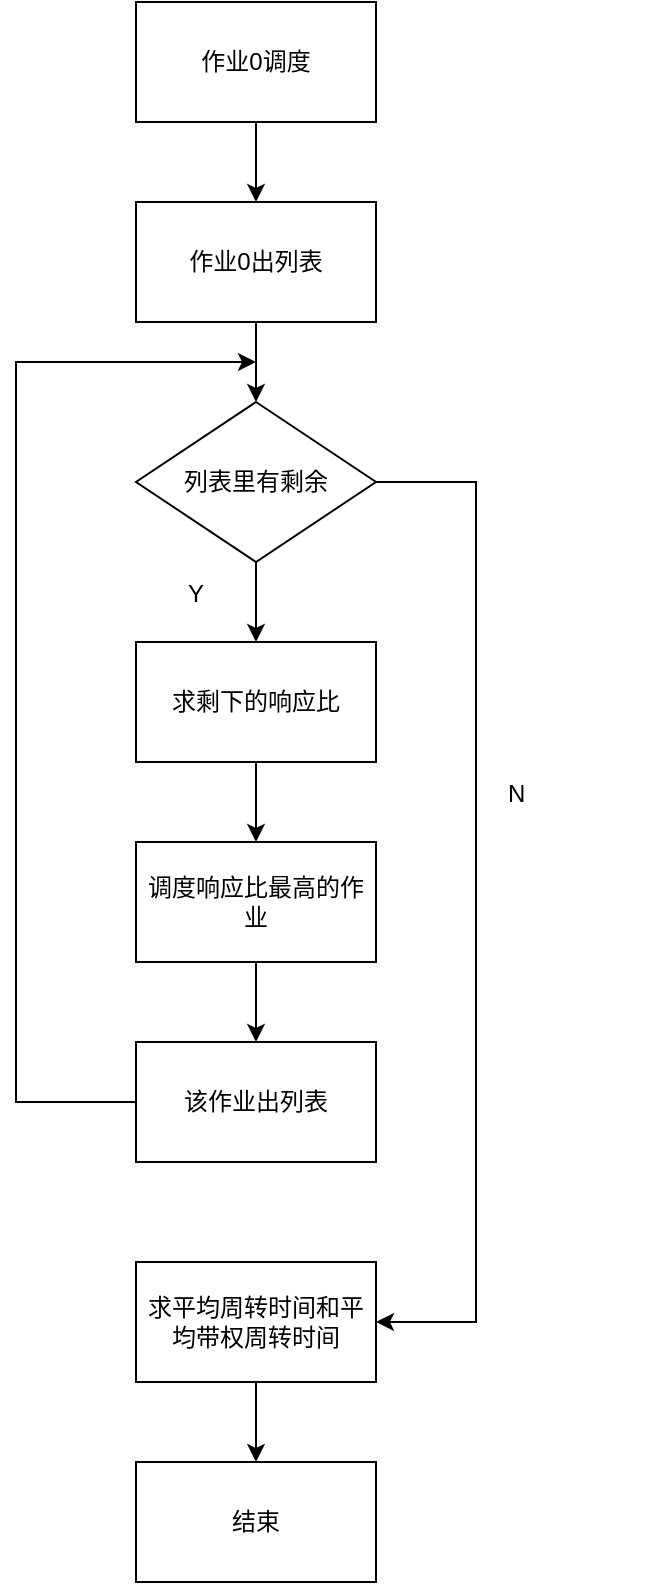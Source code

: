 <mxfile version="16.5.1" type="device"><diagram id="jmlThw05cHHCROK4id_d" name="第 1 页"><mxGraphModel dx="1102" dy="852" grid="1" gridSize="10" guides="1" tooltips="1" connect="1" arrows="1" fold="1" page="1" pageScale="1" pageWidth="827" pageHeight="1169" math="0" shadow="0"><root><mxCell id="0"/><mxCell id="1" parent="0"/><mxCell id="NnkVe_MV5Fs2gvs2HpmO-7" style="edgeStyle=orthogonalEdgeStyle;rounded=0;orthogonalLoop=1;jettySize=auto;html=1;" parent="1" source="NnkVe_MV5Fs2gvs2HpmO-1" target="NnkVe_MV5Fs2gvs2HpmO-3" edge="1"><mxGeometry relative="1" as="geometry"/></mxCell><mxCell id="NnkVe_MV5Fs2gvs2HpmO-1" value="作业0调度" style="rounded=0;whiteSpace=wrap;html=1;" parent="1" vertex="1"><mxGeometry x="370" y="90" width="120" height="60" as="geometry"/></mxCell><mxCell id="NnkVe_MV5Fs2gvs2HpmO-10" style="edgeStyle=orthogonalEdgeStyle;rounded=0;orthogonalLoop=1;jettySize=auto;html=1;entryX=0.5;entryY=0;entryDx=0;entryDy=0;" parent="1" source="NnkVe_MV5Fs2gvs2HpmO-2" target="NnkVe_MV5Fs2gvs2HpmO-5" edge="1"><mxGeometry relative="1" as="geometry"/></mxCell><mxCell id="NnkVe_MV5Fs2gvs2HpmO-2" value="求剩下的响应比" style="rounded=0;whiteSpace=wrap;html=1;" parent="1" vertex="1"><mxGeometry x="370" y="410" width="120" height="60" as="geometry"/></mxCell><mxCell id="NnkVe_MV5Fs2gvs2HpmO-8" style="edgeStyle=orthogonalEdgeStyle;rounded=0;orthogonalLoop=1;jettySize=auto;html=1;entryX=0.5;entryY=0;entryDx=0;entryDy=0;" parent="1" source="NnkVe_MV5Fs2gvs2HpmO-3" target="NnkVe_MV5Fs2gvs2HpmO-6" edge="1"><mxGeometry relative="1" as="geometry"/></mxCell><mxCell id="NnkVe_MV5Fs2gvs2HpmO-3" value="作业0出列表" style="rounded=0;whiteSpace=wrap;html=1;" parent="1" vertex="1"><mxGeometry x="370" y="190" width="120" height="60" as="geometry"/></mxCell><mxCell id="NnkVe_MV5Fs2gvs2HpmO-18" style="edgeStyle=orthogonalEdgeStyle;rounded=0;orthogonalLoop=1;jettySize=auto;html=1;" parent="1" source="NnkVe_MV5Fs2gvs2HpmO-5" target="NnkVe_MV5Fs2gvs2HpmO-17" edge="1"><mxGeometry relative="1" as="geometry"/></mxCell><mxCell id="NnkVe_MV5Fs2gvs2HpmO-5" value="调度响应比最高的作业" style="rounded=0;whiteSpace=wrap;html=1;" parent="1" vertex="1"><mxGeometry x="370" y="510" width="120" height="60" as="geometry"/></mxCell><mxCell id="NnkVe_MV5Fs2gvs2HpmO-9" style="edgeStyle=orthogonalEdgeStyle;rounded=0;orthogonalLoop=1;jettySize=auto;html=1;" parent="1" source="NnkVe_MV5Fs2gvs2HpmO-6" target="NnkVe_MV5Fs2gvs2HpmO-2" edge="1"><mxGeometry relative="1" as="geometry"/></mxCell><mxCell id="NnkVe_MV5Fs2gvs2HpmO-15" style="edgeStyle=orthogonalEdgeStyle;rounded=0;orthogonalLoop=1;jettySize=auto;html=1;" parent="1" source="NnkVe_MV5Fs2gvs2HpmO-6" target="NnkVe_MV5Fs2gvs2HpmO-13" edge="1"><mxGeometry relative="1" as="geometry"><Array as="points"><mxPoint x="540" y="330"/><mxPoint x="540" y="750"/></Array></mxGeometry></mxCell><mxCell id="NnkVe_MV5Fs2gvs2HpmO-6" value="列表里有剩余" style="rhombus;whiteSpace=wrap;html=1;" parent="1" vertex="1"><mxGeometry x="370" y="290" width="120" height="80" as="geometry"/></mxCell><mxCell id="NnkVe_MV5Fs2gvs2HpmO-12" value="Y" style="text;strokeColor=none;fillColor=none;align=left;verticalAlign=middle;spacingLeft=4;spacingRight=4;overflow=hidden;points=[[0,0.5],[1,0.5]];portConstraint=eastwest;rotatable=0;" parent="1" vertex="1"><mxGeometry x="390" y="370" width="80" height="30" as="geometry"/></mxCell><mxCell id="NnkVe_MV5Fs2gvs2HpmO-22" style="edgeStyle=elbowEdgeStyle;rounded=0;orthogonalLoop=1;jettySize=auto;html=1;" parent="1" source="NnkVe_MV5Fs2gvs2HpmO-13" target="NnkVe_MV5Fs2gvs2HpmO-21" edge="1"><mxGeometry relative="1" as="geometry"/></mxCell><mxCell id="NnkVe_MV5Fs2gvs2HpmO-13" value="求平均周转时间和平均带权周转时间" style="rounded=0;whiteSpace=wrap;html=1;" parent="1" vertex="1"><mxGeometry x="370" y="720" width="120" height="60" as="geometry"/></mxCell><mxCell id="NnkVe_MV5Fs2gvs2HpmO-16" value="N" style="text;strokeColor=none;fillColor=none;align=left;verticalAlign=middle;spacingLeft=4;spacingRight=4;overflow=hidden;points=[[0,0.5],[1,0.5]];portConstraint=eastwest;rotatable=0;" parent="1" vertex="1"><mxGeometry x="550" y="470" width="80" height="30" as="geometry"/></mxCell><mxCell id="NnkVe_MV5Fs2gvs2HpmO-19" style="edgeStyle=orthogonalEdgeStyle;rounded=0;orthogonalLoop=1;jettySize=auto;html=1;" parent="1" source="NnkVe_MV5Fs2gvs2HpmO-17" edge="1"><mxGeometry relative="1" as="geometry"><mxPoint x="430" y="270" as="targetPoint"/><Array as="points"><mxPoint x="310" y="640"/><mxPoint x="310" y="270"/><mxPoint x="430" y="270"/></Array></mxGeometry></mxCell><mxCell id="NnkVe_MV5Fs2gvs2HpmO-17" value="该作业出列表" style="rounded=0;whiteSpace=wrap;html=1;" parent="1" vertex="1"><mxGeometry x="370" y="610" width="120" height="60" as="geometry"/></mxCell><mxCell id="NnkVe_MV5Fs2gvs2HpmO-21" value="结束" style="rounded=0;whiteSpace=wrap;html=1;" parent="1" vertex="1"><mxGeometry x="370" y="820" width="120" height="60" as="geometry"/></mxCell></root></mxGraphModel></diagram></mxfile>
